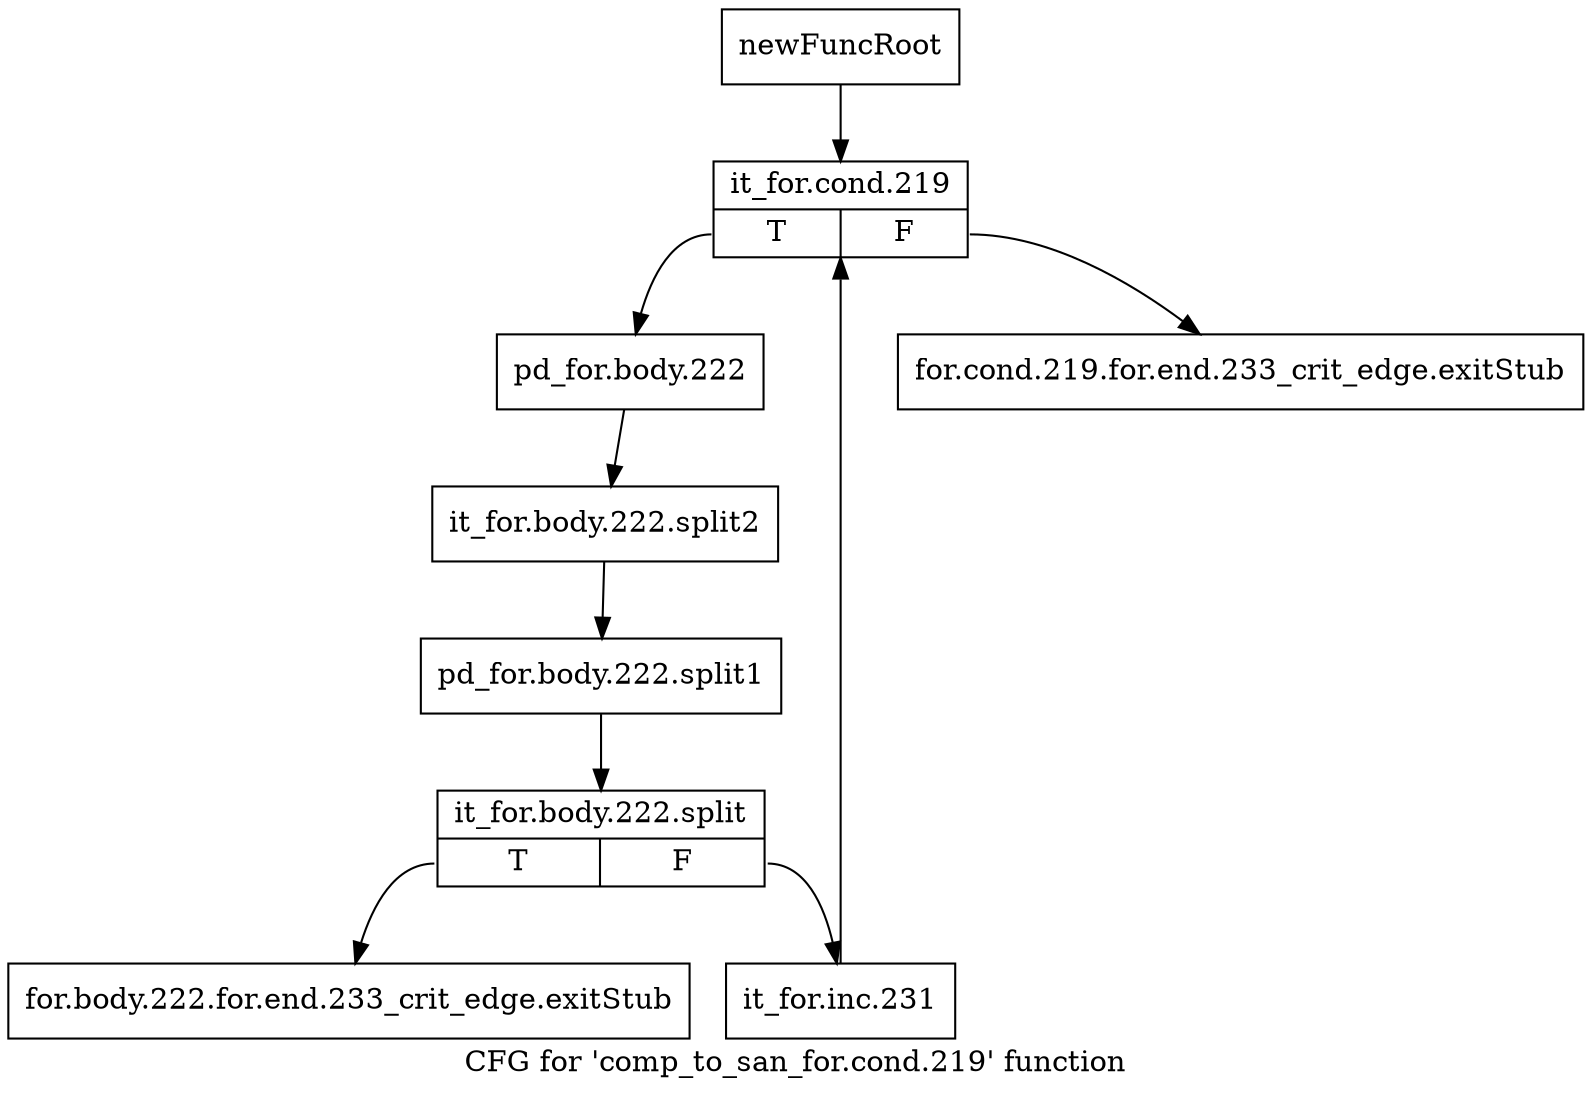 digraph "CFG for 'comp_to_san_for.cond.219' function" {
	label="CFG for 'comp_to_san_for.cond.219' function";

	Node0x11d3020 [shape=record,label="{newFuncRoot}"];
	Node0x11d3020 -> Node0x11d3110;
	Node0x11d3070 [shape=record,label="{for.cond.219.for.end.233_crit_edge.exitStub}"];
	Node0x11d30c0 [shape=record,label="{for.body.222.for.end.233_crit_edge.exitStub}"];
	Node0x11d3110 [shape=record,label="{it_for.cond.219|{<s0>T|<s1>F}}"];
	Node0x11d3110:s0 -> Node0x11d3160;
	Node0x11d3110:s1 -> Node0x11d3070;
	Node0x11d3160 [shape=record,label="{pd_for.body.222}"];
	Node0x11d3160 -> Node0x14a4620;
	Node0x14a4620 [shape=record,label="{it_for.body.222.split2}"];
	Node0x14a4620 -> Node0x14c0fe0;
	Node0x14c0fe0 [shape=record,label="{pd_for.body.222.split1}"];
	Node0x14c0fe0 -> Node0x14a6360;
	Node0x14a6360 [shape=record,label="{it_for.body.222.split|{<s0>T|<s1>F}}"];
	Node0x14a6360:s0 -> Node0x11d30c0;
	Node0x14a6360:s1 -> Node0x11d31b0;
	Node0x11d31b0 [shape=record,label="{it_for.inc.231}"];
	Node0x11d31b0 -> Node0x11d3110;
}
